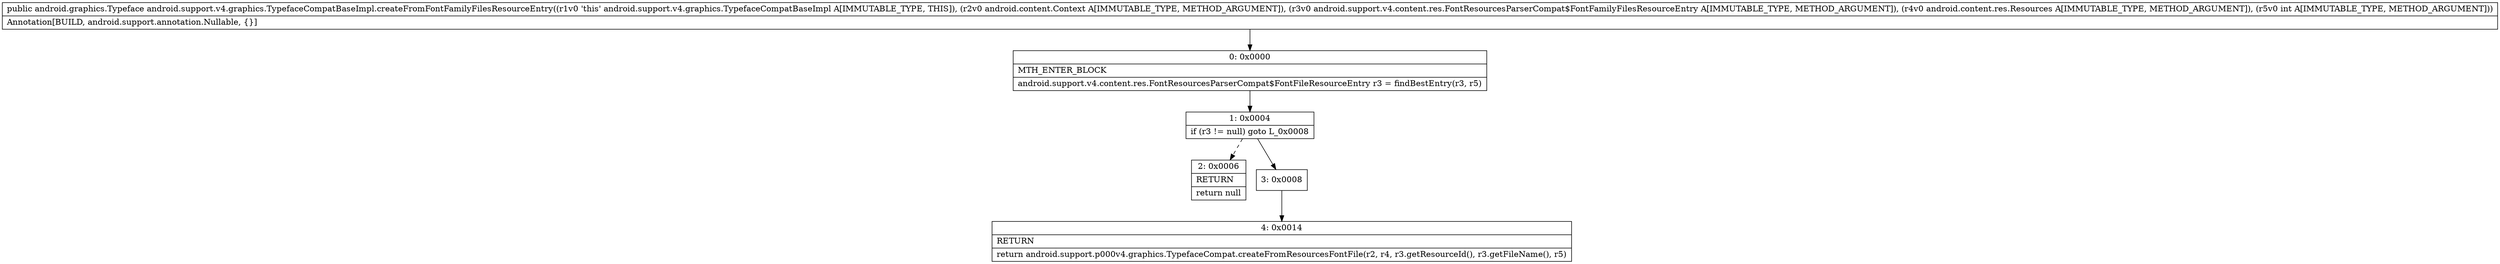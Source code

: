 digraph "CFG forandroid.support.v4.graphics.TypefaceCompatBaseImpl.createFromFontFamilyFilesResourceEntry(Landroid\/content\/Context;Landroid\/support\/v4\/content\/res\/FontResourcesParserCompat$FontFamilyFilesResourceEntry;Landroid\/content\/res\/Resources;I)Landroid\/graphics\/Typeface;" {
Node_0 [shape=record,label="{0\:\ 0x0000|MTH_ENTER_BLOCK\l|android.support.v4.content.res.FontResourcesParserCompat$FontFileResourceEntry r3 = findBestEntry(r3, r5)\l}"];
Node_1 [shape=record,label="{1\:\ 0x0004|if (r3 != null) goto L_0x0008\l}"];
Node_2 [shape=record,label="{2\:\ 0x0006|RETURN\l|return null\l}"];
Node_3 [shape=record,label="{3\:\ 0x0008}"];
Node_4 [shape=record,label="{4\:\ 0x0014|RETURN\l|return android.support.p000v4.graphics.TypefaceCompat.createFromResourcesFontFile(r2, r4, r3.getResourceId(), r3.getFileName(), r5)\l}"];
MethodNode[shape=record,label="{public android.graphics.Typeface android.support.v4.graphics.TypefaceCompatBaseImpl.createFromFontFamilyFilesResourceEntry((r1v0 'this' android.support.v4.graphics.TypefaceCompatBaseImpl A[IMMUTABLE_TYPE, THIS]), (r2v0 android.content.Context A[IMMUTABLE_TYPE, METHOD_ARGUMENT]), (r3v0 android.support.v4.content.res.FontResourcesParserCompat$FontFamilyFilesResourceEntry A[IMMUTABLE_TYPE, METHOD_ARGUMENT]), (r4v0 android.content.res.Resources A[IMMUTABLE_TYPE, METHOD_ARGUMENT]), (r5v0 int A[IMMUTABLE_TYPE, METHOD_ARGUMENT]))  | Annotation[BUILD, android.support.annotation.Nullable, \{\}]\l}"];
MethodNode -> Node_0;
Node_0 -> Node_1;
Node_1 -> Node_2[style=dashed];
Node_1 -> Node_3;
Node_3 -> Node_4;
}

